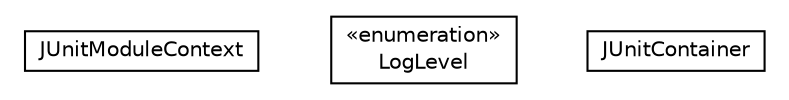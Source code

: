 #!/usr/local/bin/dot
#
# Class diagram 
# Generated by UMLGraph version R5_6-24-gf6e263 (http://www.umlgraph.org/)
#

digraph G {
	edge [fontname="Helvetica",fontsize=10,labelfontname="Helvetica",labelfontsize=10];
	node [fontname="Helvetica",fontsize=10,shape=plaintext];
	nodesep=0.25;
	ranksep=0.5;
	// org.universAAL.middleware.container.JUnit.JUnitModuleContext
	c37448 [label=<<table title="org.universAAL.middleware.container.JUnit.JUnitModuleContext" border="0" cellborder="1" cellspacing="0" cellpadding="2" port="p" href="./JUnitModuleContext.html">
		<tr><td><table border="0" cellspacing="0" cellpadding="1">
<tr><td align="center" balign="center"> JUnitModuleContext </td></tr>
		</table></td></tr>
		</table>>, URL="./JUnitModuleContext.html", fontname="Helvetica", fontcolor="black", fontsize=10.0];
	// org.universAAL.middleware.container.JUnit.JUnitModuleContext.LogLevel
	c37449 [label=<<table title="org.universAAL.middleware.container.JUnit.JUnitModuleContext.LogLevel" border="0" cellborder="1" cellspacing="0" cellpadding="2" port="p" href="./JUnitModuleContext.LogLevel.html">
		<tr><td><table border="0" cellspacing="0" cellpadding="1">
<tr><td align="center" balign="center"> &#171;enumeration&#187; </td></tr>
<tr><td align="center" balign="center"> LogLevel </td></tr>
		</table></td></tr>
		</table>>, URL="./JUnitModuleContext.LogLevel.html", fontname="Helvetica", fontcolor="black", fontsize=10.0];
	// org.universAAL.middleware.container.JUnit.JUnitContainer
	c37450 [label=<<table title="org.universAAL.middleware.container.JUnit.JUnitContainer" border="0" cellborder="1" cellspacing="0" cellpadding="2" port="p" href="./JUnitContainer.html">
		<tr><td><table border="0" cellspacing="0" cellpadding="1">
<tr><td align="center" balign="center"> JUnitContainer </td></tr>
		</table></td></tr>
		</table>>, URL="./JUnitContainer.html", fontname="Helvetica", fontcolor="black", fontsize=10.0];
}

